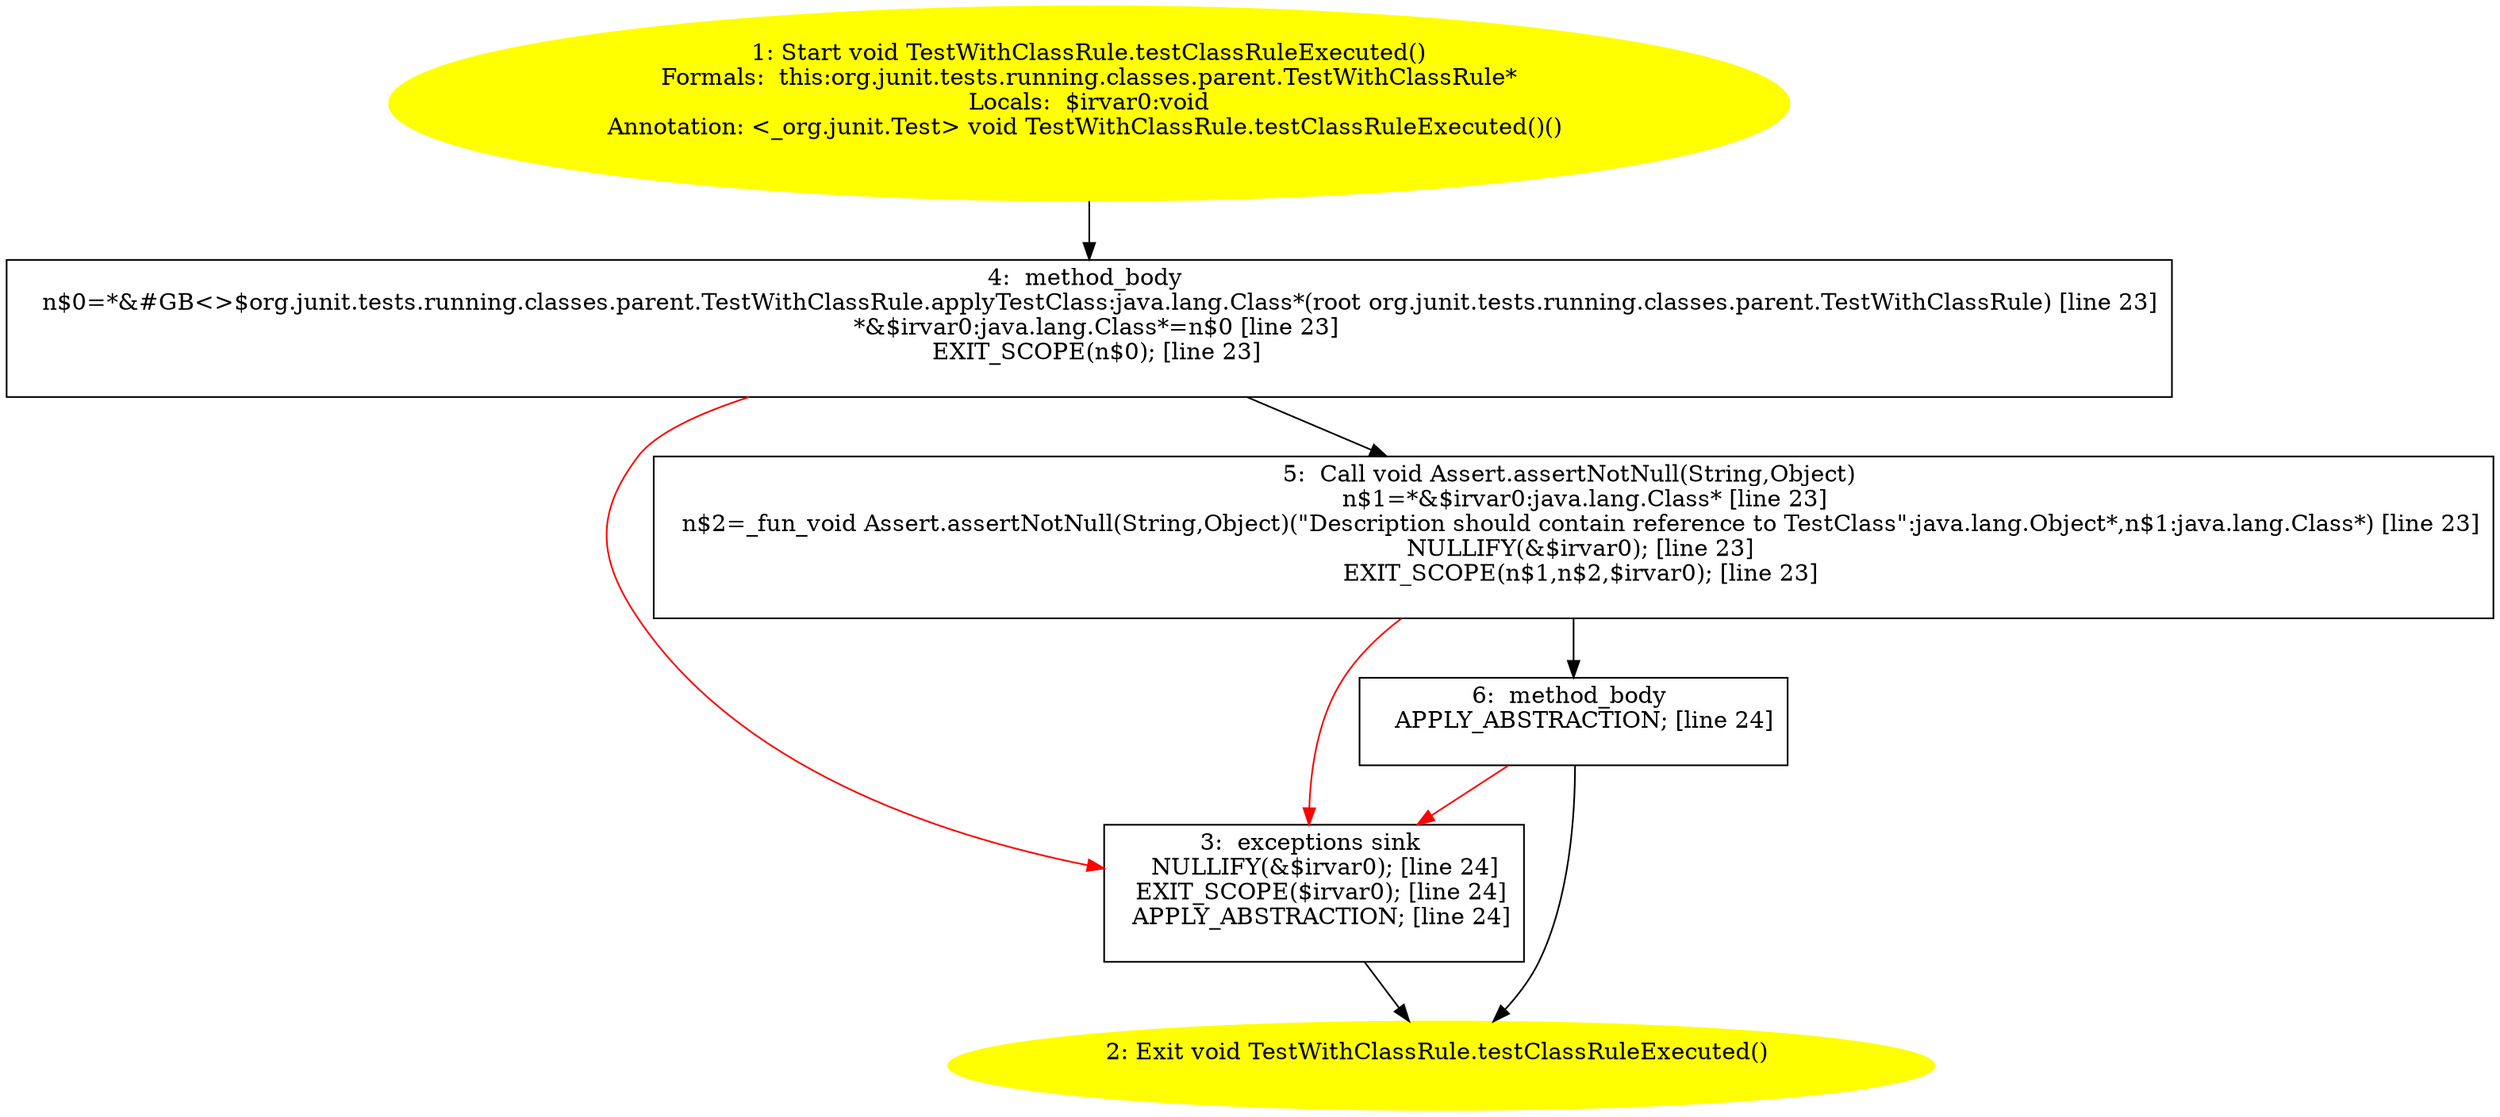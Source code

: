 /* @generated */
digraph cfg {
"org.junit.tests.running.classes.parent.TestWithClassRule.testClassRuleExecuted():void.882ace112c05a155500b9b5c42337e8a_1" [label="1: Start void TestWithClassRule.testClassRuleExecuted()\nFormals:  this:org.junit.tests.running.classes.parent.TestWithClassRule*\nLocals:  $irvar0:void\nAnnotation: <_org.junit.Test> void TestWithClassRule.testClassRuleExecuted()() \n  " color=yellow style=filled]
	

	 "org.junit.tests.running.classes.parent.TestWithClassRule.testClassRuleExecuted():void.882ace112c05a155500b9b5c42337e8a_1" -> "org.junit.tests.running.classes.parent.TestWithClassRule.testClassRuleExecuted():void.882ace112c05a155500b9b5c42337e8a_4" ;
"org.junit.tests.running.classes.parent.TestWithClassRule.testClassRuleExecuted():void.882ace112c05a155500b9b5c42337e8a_2" [label="2: Exit void TestWithClassRule.testClassRuleExecuted() \n  " color=yellow style=filled]
	

"org.junit.tests.running.classes.parent.TestWithClassRule.testClassRuleExecuted():void.882ace112c05a155500b9b5c42337e8a_3" [label="3:  exceptions sink \n   NULLIFY(&$irvar0); [line 24]\n  EXIT_SCOPE($irvar0); [line 24]\n  APPLY_ABSTRACTION; [line 24]\n " shape="box"]
	

	 "org.junit.tests.running.classes.parent.TestWithClassRule.testClassRuleExecuted():void.882ace112c05a155500b9b5c42337e8a_3" -> "org.junit.tests.running.classes.parent.TestWithClassRule.testClassRuleExecuted():void.882ace112c05a155500b9b5c42337e8a_2" ;
"org.junit.tests.running.classes.parent.TestWithClassRule.testClassRuleExecuted():void.882ace112c05a155500b9b5c42337e8a_4" [label="4:  method_body \n   n$0=*&#GB<>$org.junit.tests.running.classes.parent.TestWithClassRule.applyTestClass:java.lang.Class*(root org.junit.tests.running.classes.parent.TestWithClassRule) [line 23]\n  *&$irvar0:java.lang.Class*=n$0 [line 23]\n  EXIT_SCOPE(n$0); [line 23]\n " shape="box"]
	

	 "org.junit.tests.running.classes.parent.TestWithClassRule.testClassRuleExecuted():void.882ace112c05a155500b9b5c42337e8a_4" -> "org.junit.tests.running.classes.parent.TestWithClassRule.testClassRuleExecuted():void.882ace112c05a155500b9b5c42337e8a_5" ;
	 "org.junit.tests.running.classes.parent.TestWithClassRule.testClassRuleExecuted():void.882ace112c05a155500b9b5c42337e8a_4" -> "org.junit.tests.running.classes.parent.TestWithClassRule.testClassRuleExecuted():void.882ace112c05a155500b9b5c42337e8a_3" [color="red" ];
"org.junit.tests.running.classes.parent.TestWithClassRule.testClassRuleExecuted():void.882ace112c05a155500b9b5c42337e8a_5" [label="5:  Call void Assert.assertNotNull(String,Object) \n   n$1=*&$irvar0:java.lang.Class* [line 23]\n  n$2=_fun_void Assert.assertNotNull(String,Object)(\"Description should contain reference to TestClass\":java.lang.Object*,n$1:java.lang.Class*) [line 23]\n  NULLIFY(&$irvar0); [line 23]\n  EXIT_SCOPE(n$1,n$2,$irvar0); [line 23]\n " shape="box"]
	

	 "org.junit.tests.running.classes.parent.TestWithClassRule.testClassRuleExecuted():void.882ace112c05a155500b9b5c42337e8a_5" -> "org.junit.tests.running.classes.parent.TestWithClassRule.testClassRuleExecuted():void.882ace112c05a155500b9b5c42337e8a_6" ;
	 "org.junit.tests.running.classes.parent.TestWithClassRule.testClassRuleExecuted():void.882ace112c05a155500b9b5c42337e8a_5" -> "org.junit.tests.running.classes.parent.TestWithClassRule.testClassRuleExecuted():void.882ace112c05a155500b9b5c42337e8a_3" [color="red" ];
"org.junit.tests.running.classes.parent.TestWithClassRule.testClassRuleExecuted():void.882ace112c05a155500b9b5c42337e8a_6" [label="6:  method_body \n   APPLY_ABSTRACTION; [line 24]\n " shape="box"]
	

	 "org.junit.tests.running.classes.parent.TestWithClassRule.testClassRuleExecuted():void.882ace112c05a155500b9b5c42337e8a_6" -> "org.junit.tests.running.classes.parent.TestWithClassRule.testClassRuleExecuted():void.882ace112c05a155500b9b5c42337e8a_2" ;
	 "org.junit.tests.running.classes.parent.TestWithClassRule.testClassRuleExecuted():void.882ace112c05a155500b9b5c42337e8a_6" -> "org.junit.tests.running.classes.parent.TestWithClassRule.testClassRuleExecuted():void.882ace112c05a155500b9b5c42337e8a_3" [color="red" ];
}
